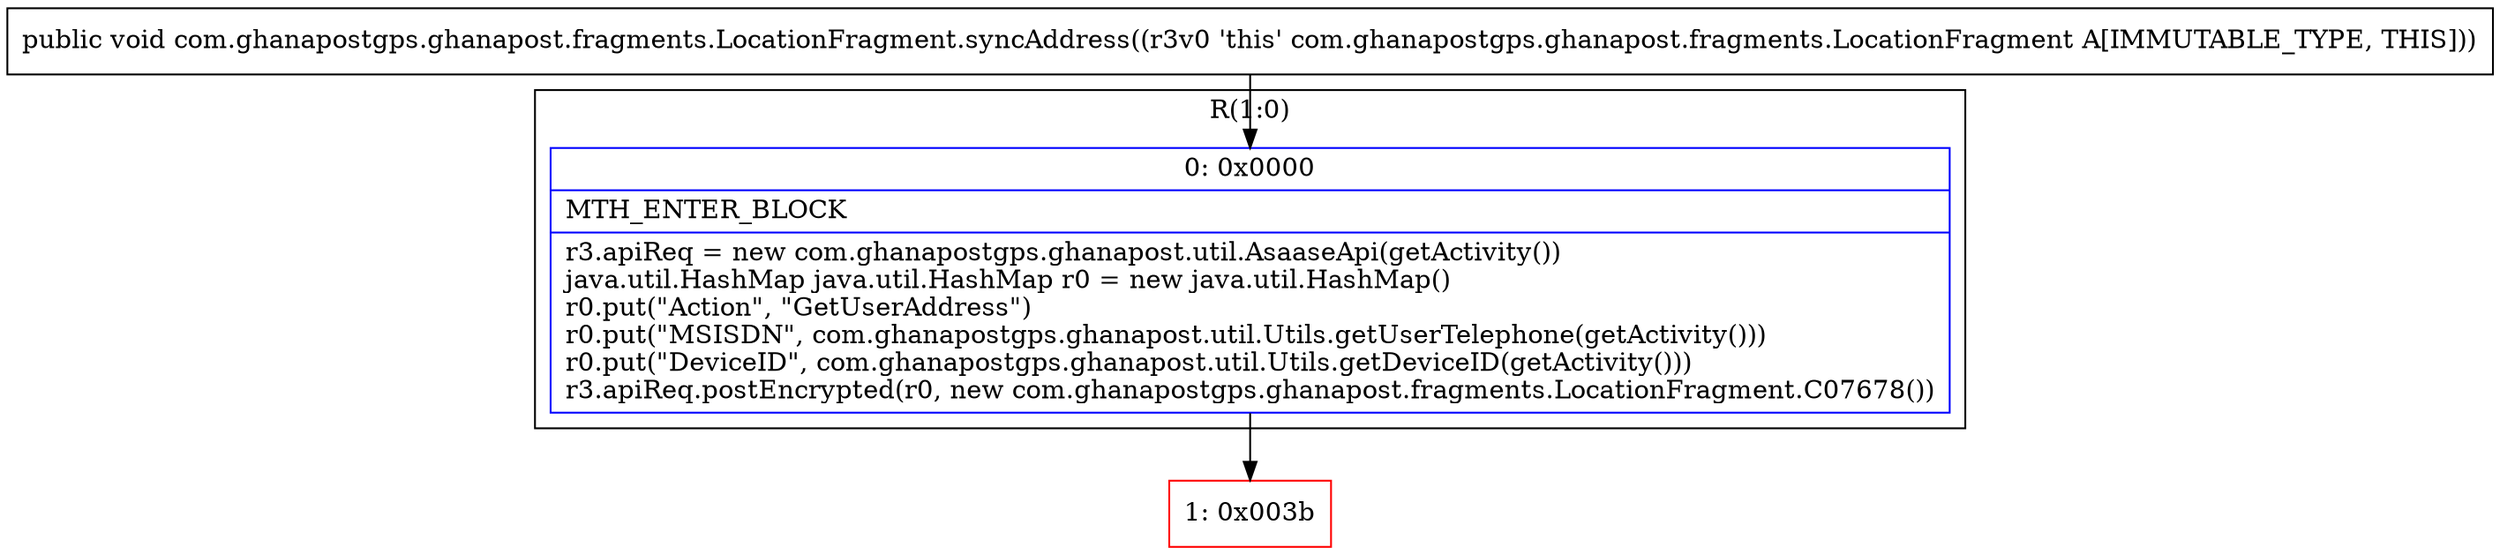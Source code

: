 digraph "CFG forcom.ghanapostgps.ghanapost.fragments.LocationFragment.syncAddress()V" {
subgraph cluster_Region_1290225594 {
label = "R(1:0)";
node [shape=record,color=blue];
Node_0 [shape=record,label="{0\:\ 0x0000|MTH_ENTER_BLOCK\l|r3.apiReq = new com.ghanapostgps.ghanapost.util.AsaaseApi(getActivity())\ljava.util.HashMap java.util.HashMap r0 = new java.util.HashMap()\lr0.put(\"Action\", \"GetUserAddress\")\lr0.put(\"MSISDN\", com.ghanapostgps.ghanapost.util.Utils.getUserTelephone(getActivity()))\lr0.put(\"DeviceID\", com.ghanapostgps.ghanapost.util.Utils.getDeviceID(getActivity()))\lr3.apiReq.postEncrypted(r0, new com.ghanapostgps.ghanapost.fragments.LocationFragment.C07678())\l}"];
}
Node_1 [shape=record,color=red,label="{1\:\ 0x003b}"];
MethodNode[shape=record,label="{public void com.ghanapostgps.ghanapost.fragments.LocationFragment.syncAddress((r3v0 'this' com.ghanapostgps.ghanapost.fragments.LocationFragment A[IMMUTABLE_TYPE, THIS])) }"];
MethodNode -> Node_0;
Node_0 -> Node_1;
}

